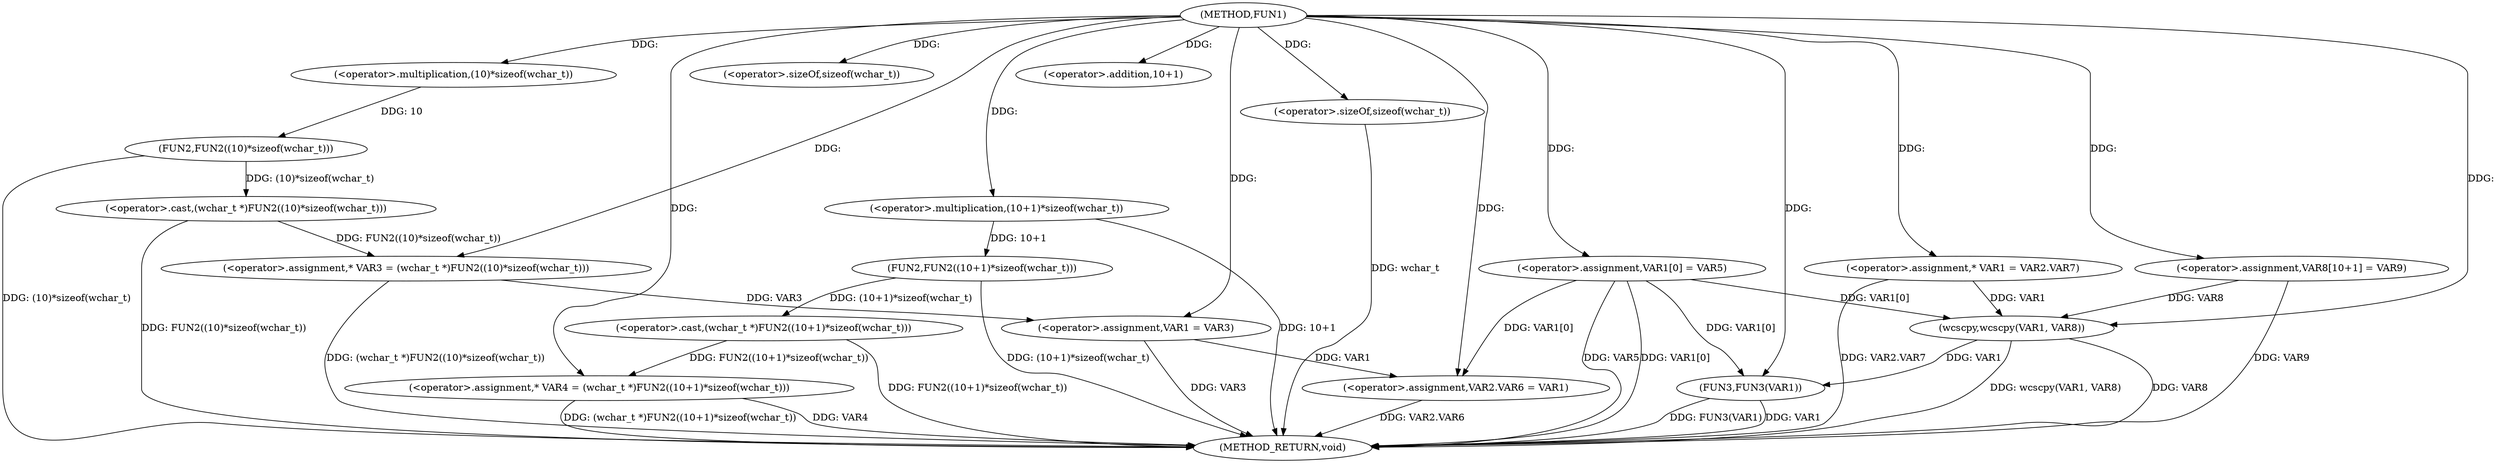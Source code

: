 digraph FUN1 {  
"1000100" [label = "(METHOD,FUN1)" ]
"1000156" [label = "(METHOD_RETURN,void)" ]
"1000105" [label = "(<operator>.assignment,* VAR3 = (wchar_t *)FUN2((10)*sizeof(wchar_t)))" ]
"1000107" [label = "(<operator>.cast,(wchar_t *)FUN2((10)*sizeof(wchar_t)))" ]
"1000109" [label = "(FUN2,FUN2((10)*sizeof(wchar_t)))" ]
"1000110" [label = "(<operator>.multiplication,(10)*sizeof(wchar_t))" ]
"1000112" [label = "(<operator>.sizeOf,sizeof(wchar_t))" ]
"1000115" [label = "(<operator>.assignment,* VAR4 = (wchar_t *)FUN2((10+1)*sizeof(wchar_t)))" ]
"1000117" [label = "(<operator>.cast,(wchar_t *)FUN2((10+1)*sizeof(wchar_t)))" ]
"1000119" [label = "(FUN2,FUN2((10+1)*sizeof(wchar_t)))" ]
"1000120" [label = "(<operator>.multiplication,(10+1)*sizeof(wchar_t))" ]
"1000121" [label = "(<operator>.addition,10+1)" ]
"1000124" [label = "(<operator>.sizeOf,sizeof(wchar_t))" ]
"1000126" [label = "(<operator>.assignment,VAR1 = VAR3)" ]
"1000129" [label = "(<operator>.assignment,VAR1[0] = VAR5)" ]
"1000134" [label = "(<operator>.assignment,VAR2.VAR6 = VAR1)" ]
"1000141" [label = "(<operator>.assignment,* VAR1 = VAR2.VAR7)" ]
"1000148" [label = "(<operator>.assignment,VAR8[10+1] = VAR9)" ]
"1000151" [label = "(wcscpy,wcscpy(VAR1, VAR8))" ]
"1000154" [label = "(FUN3,FUN3(VAR1))" ]
  "1000115" -> "1000156"  [ label = "DDG: (wchar_t *)FUN2((10+1)*sizeof(wchar_t))"] 
  "1000124" -> "1000156"  [ label = "DDG: wchar_t"] 
  "1000151" -> "1000156"  [ label = "DDG: VAR8"] 
  "1000129" -> "1000156"  [ label = "DDG: VAR5"] 
  "1000154" -> "1000156"  [ label = "DDG: FUN3(VAR1)"] 
  "1000141" -> "1000156"  [ label = "DDG: VAR2.VAR7"] 
  "1000148" -> "1000156"  [ label = "DDG: VAR9"] 
  "1000126" -> "1000156"  [ label = "DDG: VAR3"] 
  "1000117" -> "1000156"  [ label = "DDG: FUN2((10+1)*sizeof(wchar_t))"] 
  "1000115" -> "1000156"  [ label = "DDG: VAR4"] 
  "1000107" -> "1000156"  [ label = "DDG: FUN2((10)*sizeof(wchar_t))"] 
  "1000129" -> "1000156"  [ label = "DDG: VAR1[0]"] 
  "1000105" -> "1000156"  [ label = "DDG: (wchar_t *)FUN2((10)*sizeof(wchar_t))"] 
  "1000151" -> "1000156"  [ label = "DDG: wcscpy(VAR1, VAR8)"] 
  "1000154" -> "1000156"  [ label = "DDG: VAR1"] 
  "1000120" -> "1000156"  [ label = "DDG: 10+1"] 
  "1000134" -> "1000156"  [ label = "DDG: VAR2.VAR6"] 
  "1000109" -> "1000156"  [ label = "DDG: (10)*sizeof(wchar_t)"] 
  "1000119" -> "1000156"  [ label = "DDG: (10+1)*sizeof(wchar_t)"] 
  "1000107" -> "1000105"  [ label = "DDG: FUN2((10)*sizeof(wchar_t))"] 
  "1000100" -> "1000105"  [ label = "DDG: "] 
  "1000109" -> "1000107"  [ label = "DDG: (10)*sizeof(wchar_t)"] 
  "1000110" -> "1000109"  [ label = "DDG: 10"] 
  "1000100" -> "1000110"  [ label = "DDG: "] 
  "1000100" -> "1000112"  [ label = "DDG: "] 
  "1000117" -> "1000115"  [ label = "DDG: FUN2((10+1)*sizeof(wchar_t))"] 
  "1000100" -> "1000115"  [ label = "DDG: "] 
  "1000119" -> "1000117"  [ label = "DDG: (10+1)*sizeof(wchar_t)"] 
  "1000120" -> "1000119"  [ label = "DDG: 10+1"] 
  "1000100" -> "1000120"  [ label = "DDG: "] 
  "1000100" -> "1000121"  [ label = "DDG: "] 
  "1000100" -> "1000124"  [ label = "DDG: "] 
  "1000105" -> "1000126"  [ label = "DDG: VAR3"] 
  "1000100" -> "1000126"  [ label = "DDG: "] 
  "1000100" -> "1000129"  [ label = "DDG: "] 
  "1000129" -> "1000134"  [ label = "DDG: VAR1[0]"] 
  "1000126" -> "1000134"  [ label = "DDG: VAR1"] 
  "1000100" -> "1000134"  [ label = "DDG: "] 
  "1000100" -> "1000141"  [ label = "DDG: "] 
  "1000100" -> "1000148"  [ label = "DDG: "] 
  "1000129" -> "1000151"  [ label = "DDG: VAR1[0]"] 
  "1000141" -> "1000151"  [ label = "DDG: VAR1"] 
  "1000100" -> "1000151"  [ label = "DDG: "] 
  "1000148" -> "1000151"  [ label = "DDG: VAR8"] 
  "1000129" -> "1000154"  [ label = "DDG: VAR1[0]"] 
  "1000151" -> "1000154"  [ label = "DDG: VAR1"] 
  "1000100" -> "1000154"  [ label = "DDG: "] 
}
